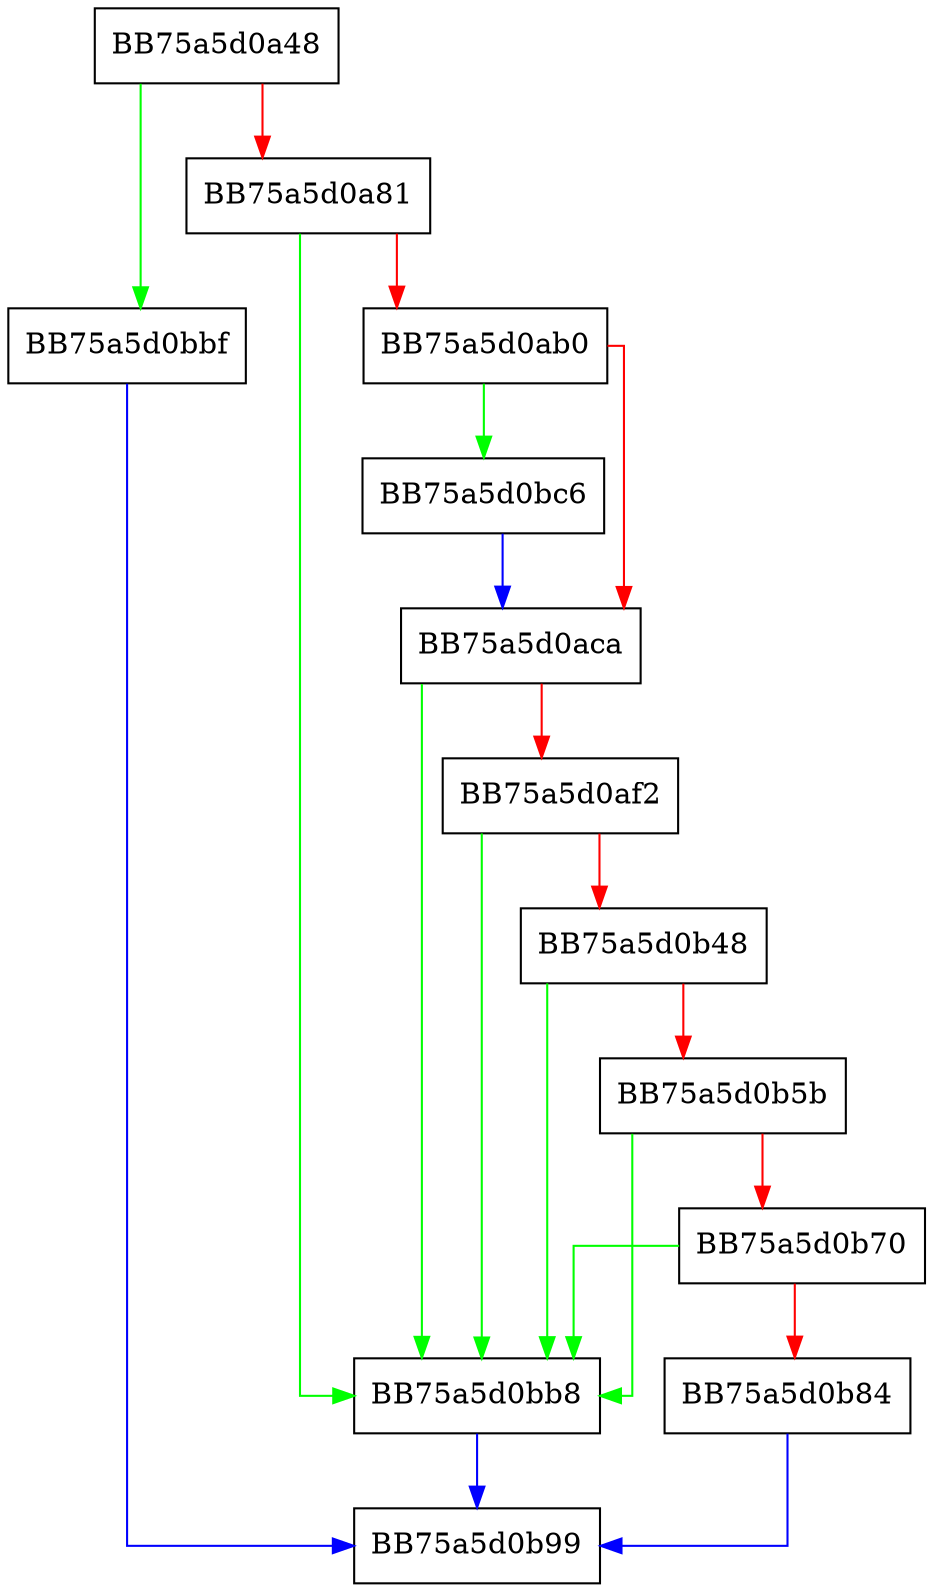 digraph GetSectorsForBlocks {
  node [shape="box"];
  graph [splines=ortho];
  BB75a5d0a48 -> BB75a5d0bbf [color="green"];
  BB75a5d0a48 -> BB75a5d0a81 [color="red"];
  BB75a5d0a81 -> BB75a5d0bb8 [color="green"];
  BB75a5d0a81 -> BB75a5d0ab0 [color="red"];
  BB75a5d0ab0 -> BB75a5d0bc6 [color="green"];
  BB75a5d0ab0 -> BB75a5d0aca [color="red"];
  BB75a5d0aca -> BB75a5d0bb8 [color="green"];
  BB75a5d0aca -> BB75a5d0af2 [color="red"];
  BB75a5d0af2 -> BB75a5d0bb8 [color="green"];
  BB75a5d0af2 -> BB75a5d0b48 [color="red"];
  BB75a5d0b48 -> BB75a5d0bb8 [color="green"];
  BB75a5d0b48 -> BB75a5d0b5b [color="red"];
  BB75a5d0b5b -> BB75a5d0bb8 [color="green"];
  BB75a5d0b5b -> BB75a5d0b70 [color="red"];
  BB75a5d0b70 -> BB75a5d0bb8 [color="green"];
  BB75a5d0b70 -> BB75a5d0b84 [color="red"];
  BB75a5d0b84 -> BB75a5d0b99 [color="blue"];
  BB75a5d0bb8 -> BB75a5d0b99 [color="blue"];
  BB75a5d0bbf -> BB75a5d0b99 [color="blue"];
  BB75a5d0bc6 -> BB75a5d0aca [color="blue"];
}